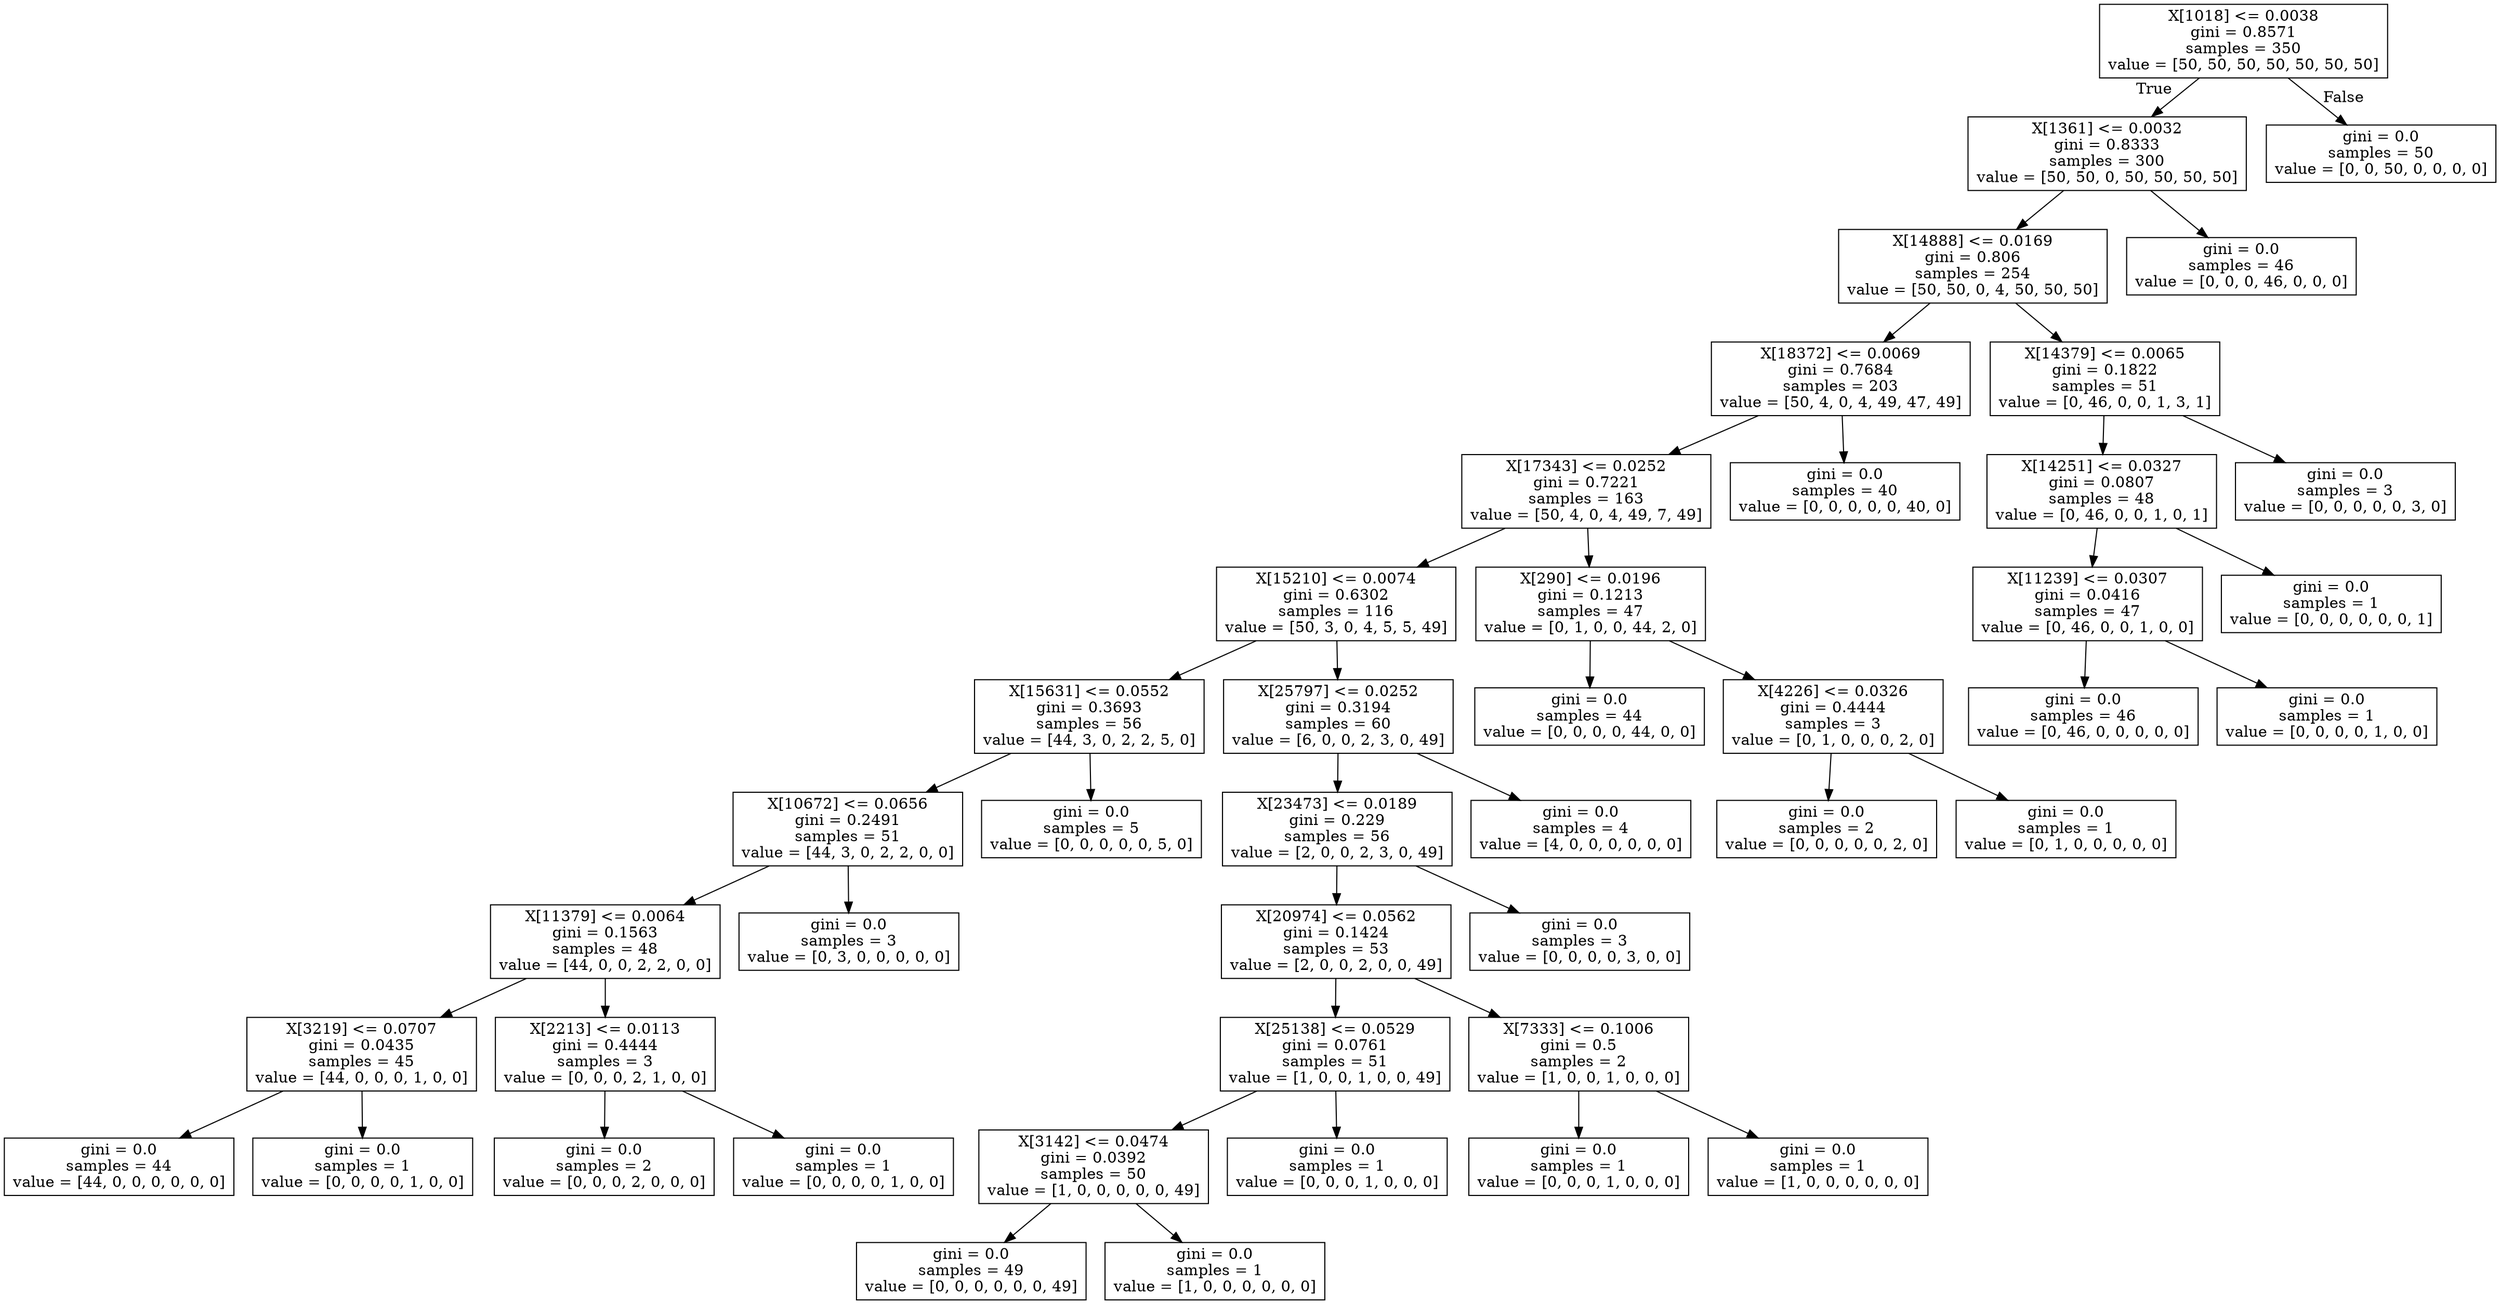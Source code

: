 digraph Tree {
node [shape=box] ;
0 [label="X[1018] <= 0.0038\ngini = 0.8571\nsamples = 350\nvalue = [50, 50, 50, 50, 50, 50, 50]"] ;
1 [label="X[1361] <= 0.0032\ngini = 0.8333\nsamples = 300\nvalue = [50, 50, 0, 50, 50, 50, 50]"] ;
0 -> 1 [labeldistance=2.5, labelangle=45, headlabel="True"] ;
2 [label="X[14888] <= 0.0169\ngini = 0.806\nsamples = 254\nvalue = [50, 50, 0, 4, 50, 50, 50]"] ;
1 -> 2 ;
3 [label="X[18372] <= 0.0069\ngini = 0.7684\nsamples = 203\nvalue = [50, 4, 0, 4, 49, 47, 49]"] ;
2 -> 3 ;
4 [label="X[17343] <= 0.0252\ngini = 0.7221\nsamples = 163\nvalue = [50, 4, 0, 4, 49, 7, 49]"] ;
3 -> 4 ;
5 [label="X[15210] <= 0.0074\ngini = 0.6302\nsamples = 116\nvalue = [50, 3, 0, 4, 5, 5, 49]"] ;
4 -> 5 ;
6 [label="X[15631] <= 0.0552\ngini = 0.3693\nsamples = 56\nvalue = [44, 3, 0, 2, 2, 5, 0]"] ;
5 -> 6 ;
7 [label="X[10672] <= 0.0656\ngini = 0.2491\nsamples = 51\nvalue = [44, 3, 0, 2, 2, 0, 0]"] ;
6 -> 7 ;
8 [label="X[11379] <= 0.0064\ngini = 0.1563\nsamples = 48\nvalue = [44, 0, 0, 2, 2, 0, 0]"] ;
7 -> 8 ;
9 [label="X[3219] <= 0.0707\ngini = 0.0435\nsamples = 45\nvalue = [44, 0, 0, 0, 1, 0, 0]"] ;
8 -> 9 ;
10 [label="gini = 0.0\nsamples = 44\nvalue = [44, 0, 0, 0, 0, 0, 0]"] ;
9 -> 10 ;
11 [label="gini = 0.0\nsamples = 1\nvalue = [0, 0, 0, 0, 1, 0, 0]"] ;
9 -> 11 ;
12 [label="X[2213] <= 0.0113\ngini = 0.4444\nsamples = 3\nvalue = [0, 0, 0, 2, 1, 0, 0]"] ;
8 -> 12 ;
13 [label="gini = 0.0\nsamples = 2\nvalue = [0, 0, 0, 2, 0, 0, 0]"] ;
12 -> 13 ;
14 [label="gini = 0.0\nsamples = 1\nvalue = [0, 0, 0, 0, 1, 0, 0]"] ;
12 -> 14 ;
15 [label="gini = 0.0\nsamples = 3\nvalue = [0, 3, 0, 0, 0, 0, 0]"] ;
7 -> 15 ;
16 [label="gini = 0.0\nsamples = 5\nvalue = [0, 0, 0, 0, 0, 5, 0]"] ;
6 -> 16 ;
17 [label="X[25797] <= 0.0252\ngini = 0.3194\nsamples = 60\nvalue = [6, 0, 0, 2, 3, 0, 49]"] ;
5 -> 17 ;
18 [label="X[23473] <= 0.0189\ngini = 0.229\nsamples = 56\nvalue = [2, 0, 0, 2, 3, 0, 49]"] ;
17 -> 18 ;
19 [label="X[20974] <= 0.0562\ngini = 0.1424\nsamples = 53\nvalue = [2, 0, 0, 2, 0, 0, 49]"] ;
18 -> 19 ;
20 [label="X[25138] <= 0.0529\ngini = 0.0761\nsamples = 51\nvalue = [1, 0, 0, 1, 0, 0, 49]"] ;
19 -> 20 ;
21 [label="X[3142] <= 0.0474\ngini = 0.0392\nsamples = 50\nvalue = [1, 0, 0, 0, 0, 0, 49]"] ;
20 -> 21 ;
22 [label="gini = 0.0\nsamples = 49\nvalue = [0, 0, 0, 0, 0, 0, 49]"] ;
21 -> 22 ;
23 [label="gini = 0.0\nsamples = 1\nvalue = [1, 0, 0, 0, 0, 0, 0]"] ;
21 -> 23 ;
24 [label="gini = 0.0\nsamples = 1\nvalue = [0, 0, 0, 1, 0, 0, 0]"] ;
20 -> 24 ;
25 [label="X[7333] <= 0.1006\ngini = 0.5\nsamples = 2\nvalue = [1, 0, 0, 1, 0, 0, 0]"] ;
19 -> 25 ;
26 [label="gini = 0.0\nsamples = 1\nvalue = [0, 0, 0, 1, 0, 0, 0]"] ;
25 -> 26 ;
27 [label="gini = 0.0\nsamples = 1\nvalue = [1, 0, 0, 0, 0, 0, 0]"] ;
25 -> 27 ;
28 [label="gini = 0.0\nsamples = 3\nvalue = [0, 0, 0, 0, 3, 0, 0]"] ;
18 -> 28 ;
29 [label="gini = 0.0\nsamples = 4\nvalue = [4, 0, 0, 0, 0, 0, 0]"] ;
17 -> 29 ;
30 [label="X[290] <= 0.0196\ngini = 0.1213\nsamples = 47\nvalue = [0, 1, 0, 0, 44, 2, 0]"] ;
4 -> 30 ;
31 [label="gini = 0.0\nsamples = 44\nvalue = [0, 0, 0, 0, 44, 0, 0]"] ;
30 -> 31 ;
32 [label="X[4226] <= 0.0326\ngini = 0.4444\nsamples = 3\nvalue = [0, 1, 0, 0, 0, 2, 0]"] ;
30 -> 32 ;
33 [label="gini = 0.0\nsamples = 2\nvalue = [0, 0, 0, 0, 0, 2, 0]"] ;
32 -> 33 ;
34 [label="gini = 0.0\nsamples = 1\nvalue = [0, 1, 0, 0, 0, 0, 0]"] ;
32 -> 34 ;
35 [label="gini = 0.0\nsamples = 40\nvalue = [0, 0, 0, 0, 0, 40, 0]"] ;
3 -> 35 ;
36 [label="X[14379] <= 0.0065\ngini = 0.1822\nsamples = 51\nvalue = [0, 46, 0, 0, 1, 3, 1]"] ;
2 -> 36 ;
37 [label="X[14251] <= 0.0327\ngini = 0.0807\nsamples = 48\nvalue = [0, 46, 0, 0, 1, 0, 1]"] ;
36 -> 37 ;
38 [label="X[11239] <= 0.0307\ngini = 0.0416\nsamples = 47\nvalue = [0, 46, 0, 0, 1, 0, 0]"] ;
37 -> 38 ;
39 [label="gini = 0.0\nsamples = 46\nvalue = [0, 46, 0, 0, 0, 0, 0]"] ;
38 -> 39 ;
40 [label="gini = 0.0\nsamples = 1\nvalue = [0, 0, 0, 0, 1, 0, 0]"] ;
38 -> 40 ;
41 [label="gini = 0.0\nsamples = 1\nvalue = [0, 0, 0, 0, 0, 0, 1]"] ;
37 -> 41 ;
42 [label="gini = 0.0\nsamples = 3\nvalue = [0, 0, 0, 0, 0, 3, 0]"] ;
36 -> 42 ;
43 [label="gini = 0.0\nsamples = 46\nvalue = [0, 0, 0, 46, 0, 0, 0]"] ;
1 -> 43 ;
44 [label="gini = 0.0\nsamples = 50\nvalue = [0, 0, 50, 0, 0, 0, 0]"] ;
0 -> 44 [labeldistance=2.5, labelangle=-45, headlabel="False"] ;
}